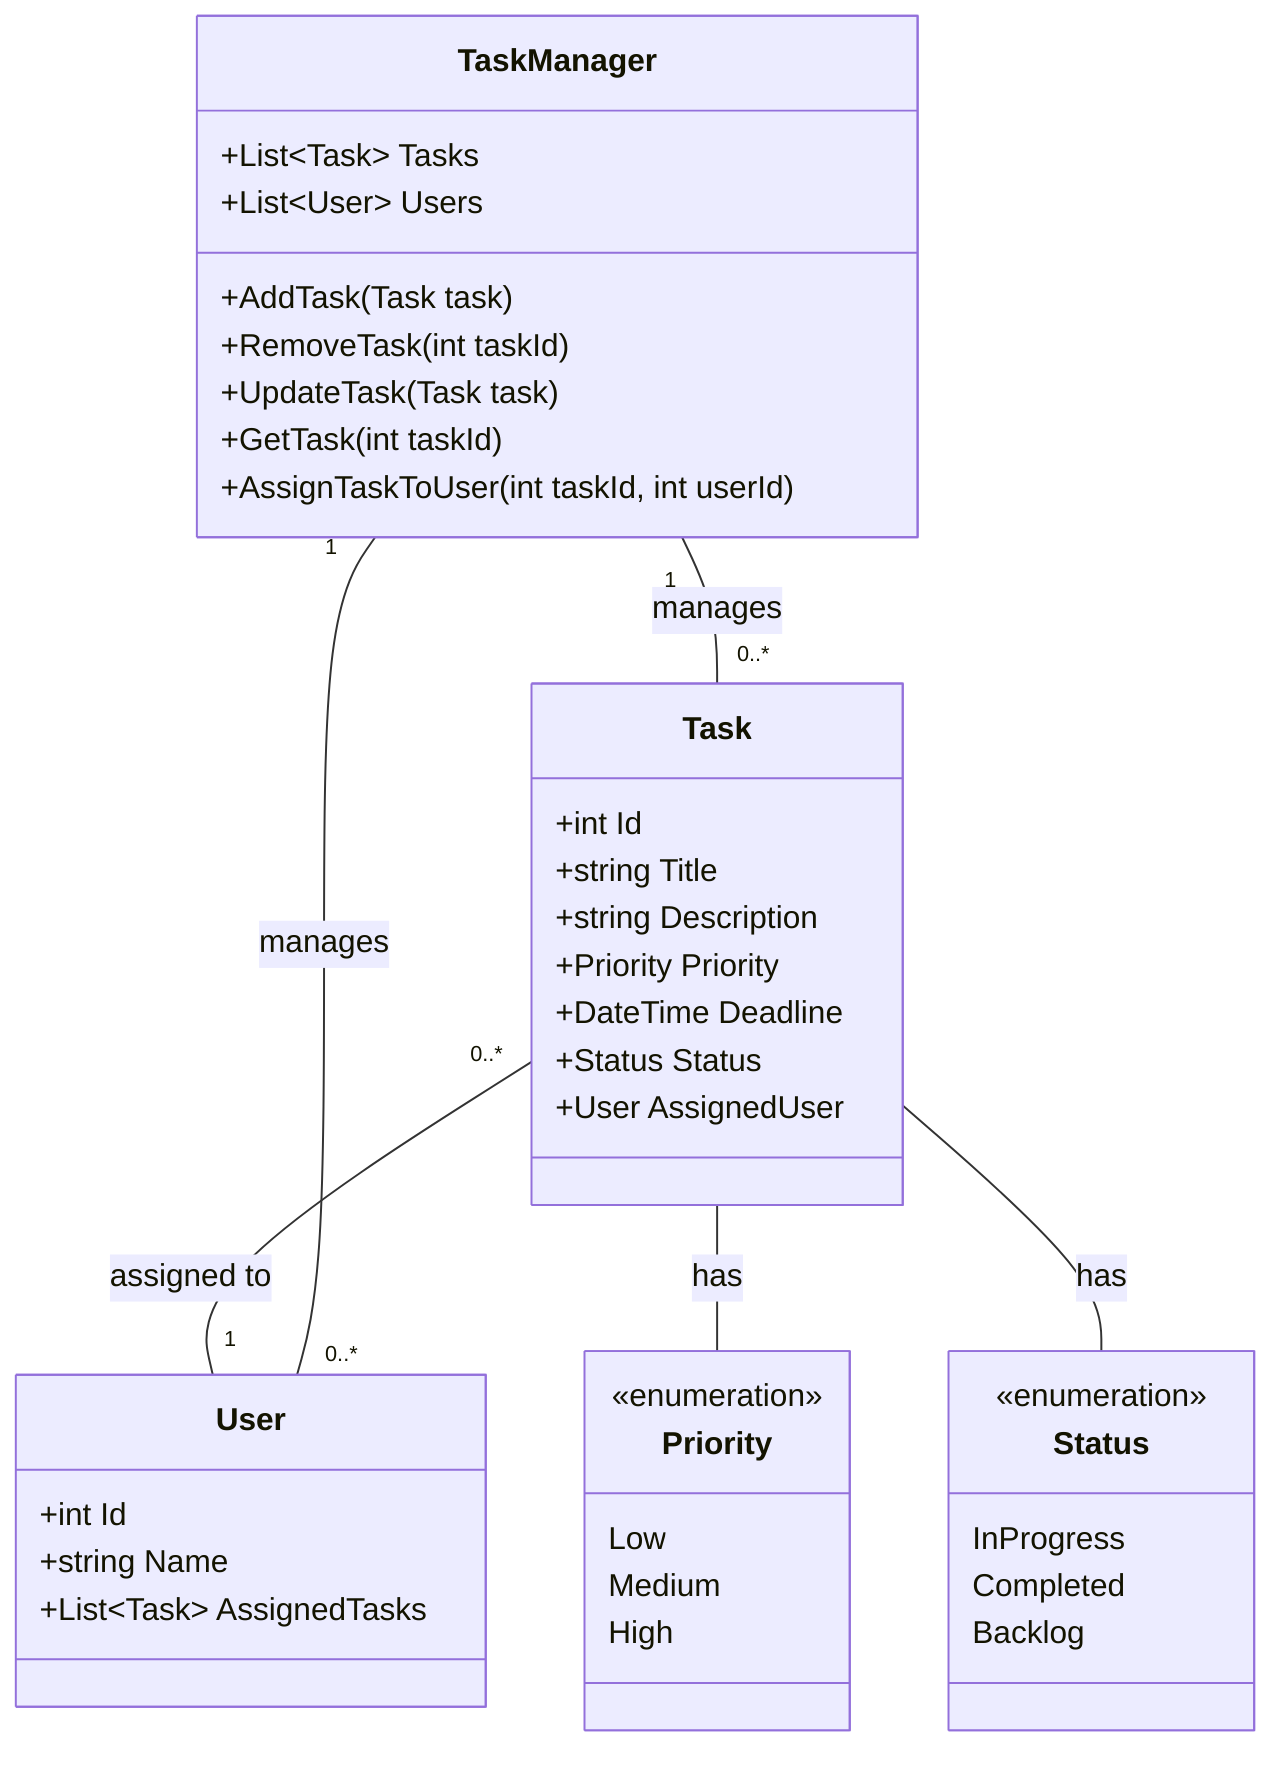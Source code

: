 classDiagram
    class Task {
        +int Id
        +string Title
        +string Description
        +Priority Priority
        +DateTime Deadline
        +Status Status
        +User AssignedUser
    }
    class User {
        +int Id
        +string Name
        +List~Task~ AssignedTasks
    }
    class TaskManager {
        +List~Task~ Tasks
        +List~User~ Users
        +AddTask(Task task)
        +RemoveTask(int taskId)
        +UpdateTask(Task task)
        +GetTask(int taskId)
        +AssignTaskToUser(int taskId, int userId)
    }
    class Priority {
        <<enumeration>>
        Low
        Medium
        High
    }
    class Status {
        <<enumeration>>
        InProgress
        Completed
        Backlog
    }

    Task "0..*" -- "1" User : assigned to
    TaskManager "1" -- "0..*" Task : manages
    TaskManager "1" -- "0..*" User : manages
    Task -- Priority : has
    Task -- Status : has